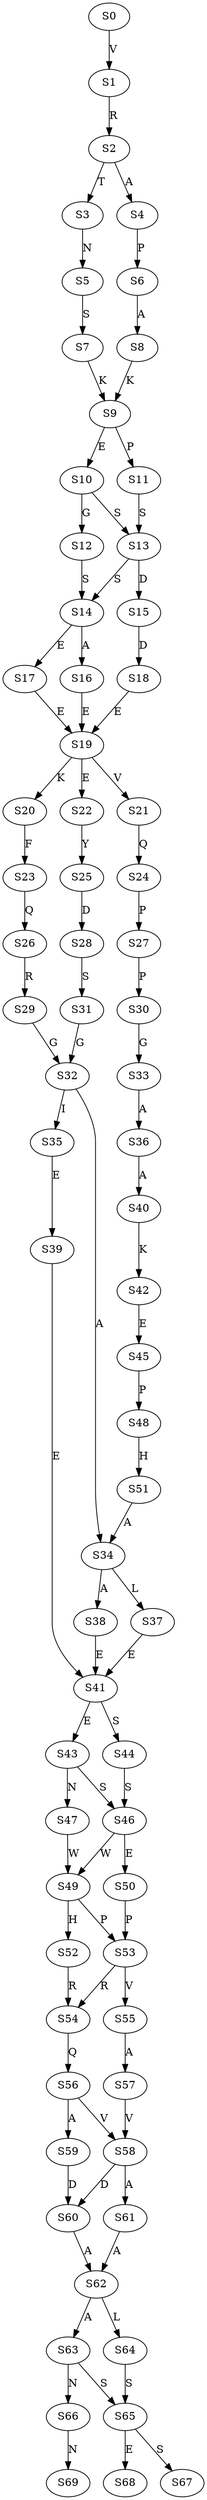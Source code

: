 strict digraph  {
	S0 -> S1 [ label = V ];
	S1 -> S2 [ label = R ];
	S2 -> S3 [ label = T ];
	S2 -> S4 [ label = A ];
	S3 -> S5 [ label = N ];
	S4 -> S6 [ label = P ];
	S5 -> S7 [ label = S ];
	S6 -> S8 [ label = A ];
	S7 -> S9 [ label = K ];
	S8 -> S9 [ label = K ];
	S9 -> S10 [ label = E ];
	S9 -> S11 [ label = P ];
	S10 -> S12 [ label = G ];
	S10 -> S13 [ label = S ];
	S11 -> S13 [ label = S ];
	S12 -> S14 [ label = S ];
	S13 -> S15 [ label = D ];
	S13 -> S14 [ label = S ];
	S14 -> S16 [ label = A ];
	S14 -> S17 [ label = E ];
	S15 -> S18 [ label = D ];
	S16 -> S19 [ label = E ];
	S17 -> S19 [ label = E ];
	S18 -> S19 [ label = E ];
	S19 -> S20 [ label = K ];
	S19 -> S21 [ label = V ];
	S19 -> S22 [ label = E ];
	S20 -> S23 [ label = F ];
	S21 -> S24 [ label = Q ];
	S22 -> S25 [ label = Y ];
	S23 -> S26 [ label = Q ];
	S24 -> S27 [ label = P ];
	S25 -> S28 [ label = D ];
	S26 -> S29 [ label = R ];
	S27 -> S30 [ label = P ];
	S28 -> S31 [ label = S ];
	S29 -> S32 [ label = G ];
	S30 -> S33 [ label = G ];
	S31 -> S32 [ label = G ];
	S32 -> S34 [ label = A ];
	S32 -> S35 [ label = I ];
	S33 -> S36 [ label = A ];
	S34 -> S37 [ label = L ];
	S34 -> S38 [ label = A ];
	S35 -> S39 [ label = E ];
	S36 -> S40 [ label = A ];
	S37 -> S41 [ label = E ];
	S38 -> S41 [ label = E ];
	S39 -> S41 [ label = E ];
	S40 -> S42 [ label = K ];
	S41 -> S43 [ label = E ];
	S41 -> S44 [ label = S ];
	S42 -> S45 [ label = E ];
	S43 -> S46 [ label = S ];
	S43 -> S47 [ label = N ];
	S44 -> S46 [ label = S ];
	S45 -> S48 [ label = P ];
	S46 -> S49 [ label = W ];
	S46 -> S50 [ label = E ];
	S47 -> S49 [ label = W ];
	S48 -> S51 [ label = H ];
	S49 -> S52 [ label = H ];
	S49 -> S53 [ label = P ];
	S50 -> S53 [ label = P ];
	S51 -> S34 [ label = A ];
	S52 -> S54 [ label = R ];
	S53 -> S55 [ label = V ];
	S53 -> S54 [ label = R ];
	S54 -> S56 [ label = Q ];
	S55 -> S57 [ label = A ];
	S56 -> S58 [ label = V ];
	S56 -> S59 [ label = A ];
	S57 -> S58 [ label = V ];
	S58 -> S60 [ label = D ];
	S58 -> S61 [ label = A ];
	S59 -> S60 [ label = D ];
	S60 -> S62 [ label = A ];
	S61 -> S62 [ label = A ];
	S62 -> S63 [ label = A ];
	S62 -> S64 [ label = L ];
	S63 -> S65 [ label = S ];
	S63 -> S66 [ label = N ];
	S64 -> S65 [ label = S ];
	S65 -> S67 [ label = S ];
	S65 -> S68 [ label = E ];
	S66 -> S69 [ label = N ];
}

